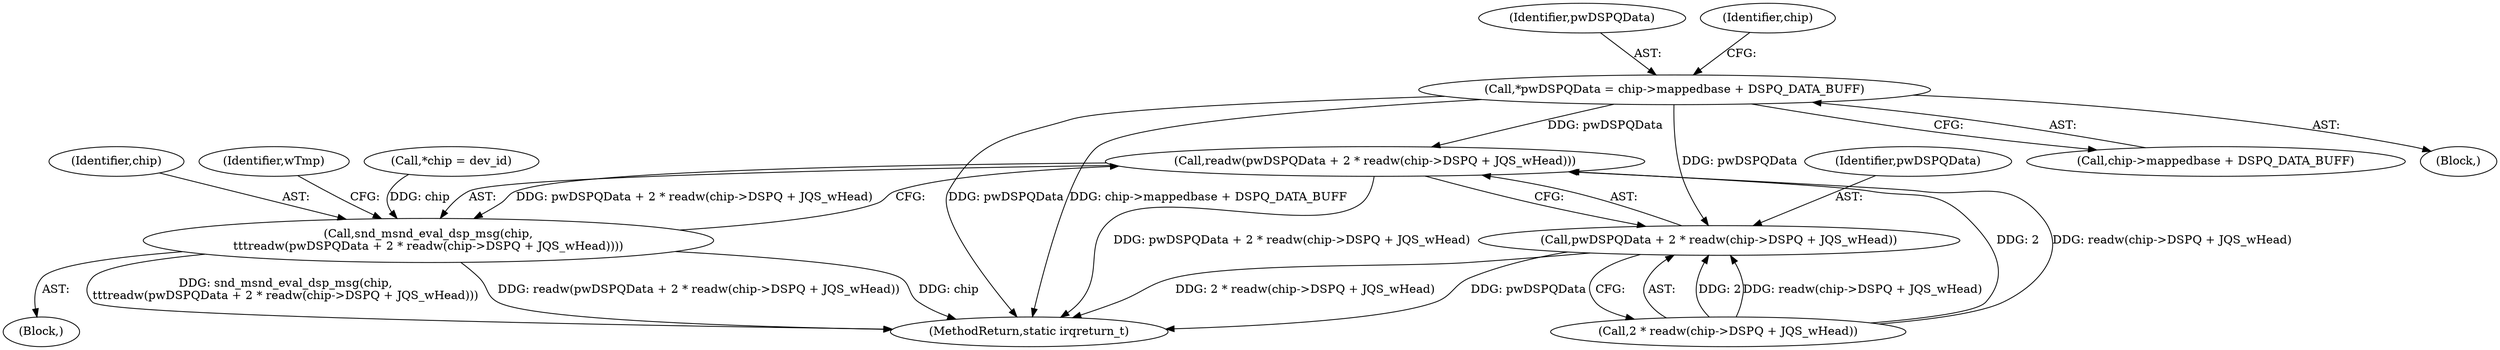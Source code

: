 digraph "1_linux_20e2b791796bd68816fa115f12be5320de2b8021_0@integer" {
"1000113" [label="(Call,*pwDSPQData = chip->mappedbase + DSPQ_DATA_BUFF)"];
"1000138" [label="(Call,readw(pwDSPQData + 2 * readw(chip->DSPQ + JQS_wHead)))"];
"1000136" [label="(Call,snd_msnd_eval_dsp_msg(chip,\n\t\t\treadw(pwDSPQData + 2 * readw(chip->DSPQ + JQS_wHead))))"];
"1000139" [label="(Call,pwDSPQData + 2 * readw(chip->DSPQ + JQS_wHead))"];
"1000141" [label="(Call,2 * readw(chip->DSPQ + JQS_wHead))"];
"1000114" [label="(Identifier,pwDSPQData)"];
"1000115" [label="(Call,chip->mappedbase + DSPQ_DATA_BUFF)"];
"1000137" [label="(Identifier,chip)"];
"1000150" [label="(Identifier,wTmp)"];
"1000139" [label="(Call,pwDSPQData + 2 * readw(chip->DSPQ + JQS_wHead))"];
"1000113" [label="(Call,*pwDSPQData = chip->mappedbase + DSPQ_DATA_BUFF)"];
"1000125" [label="(Identifier,chip)"];
"1000140" [label="(Identifier,pwDSPQData)"];
"1000136" [label="(Call,snd_msnd_eval_dsp_msg(chip,\n\t\t\treadw(pwDSPQData + 2 * readw(chip->DSPQ + JQS_wHead))))"];
"1000134" [label="(Block,)"];
"1000109" [label="(Call,*chip = dev_id)"];
"1000191" [label="(MethodReturn,static irqreturn_t)"];
"1000107" [label="(Block,)"];
"1000138" [label="(Call,readw(pwDSPQData + 2 * readw(chip->DSPQ + JQS_wHead)))"];
"1000113" -> "1000107"  [label="AST: "];
"1000113" -> "1000115"  [label="CFG: "];
"1000114" -> "1000113"  [label="AST: "];
"1000115" -> "1000113"  [label="AST: "];
"1000125" -> "1000113"  [label="CFG: "];
"1000113" -> "1000191"  [label="DDG: pwDSPQData"];
"1000113" -> "1000191"  [label="DDG: chip->mappedbase + DSPQ_DATA_BUFF"];
"1000113" -> "1000138"  [label="DDG: pwDSPQData"];
"1000113" -> "1000139"  [label="DDG: pwDSPQData"];
"1000138" -> "1000136"  [label="AST: "];
"1000138" -> "1000139"  [label="CFG: "];
"1000139" -> "1000138"  [label="AST: "];
"1000136" -> "1000138"  [label="CFG: "];
"1000138" -> "1000191"  [label="DDG: pwDSPQData + 2 * readw(chip->DSPQ + JQS_wHead)"];
"1000138" -> "1000136"  [label="DDG: pwDSPQData + 2 * readw(chip->DSPQ + JQS_wHead)"];
"1000141" -> "1000138"  [label="DDG: 2"];
"1000141" -> "1000138"  [label="DDG: readw(chip->DSPQ + JQS_wHead)"];
"1000136" -> "1000134"  [label="AST: "];
"1000137" -> "1000136"  [label="AST: "];
"1000150" -> "1000136"  [label="CFG: "];
"1000136" -> "1000191"  [label="DDG: snd_msnd_eval_dsp_msg(chip,\n\t\t\treadw(pwDSPQData + 2 * readw(chip->DSPQ + JQS_wHead)))"];
"1000136" -> "1000191"  [label="DDG: readw(pwDSPQData + 2 * readw(chip->DSPQ + JQS_wHead))"];
"1000136" -> "1000191"  [label="DDG: chip"];
"1000109" -> "1000136"  [label="DDG: chip"];
"1000139" -> "1000141"  [label="CFG: "];
"1000140" -> "1000139"  [label="AST: "];
"1000141" -> "1000139"  [label="AST: "];
"1000139" -> "1000191"  [label="DDG: 2 * readw(chip->DSPQ + JQS_wHead)"];
"1000139" -> "1000191"  [label="DDG: pwDSPQData"];
"1000141" -> "1000139"  [label="DDG: 2"];
"1000141" -> "1000139"  [label="DDG: readw(chip->DSPQ + JQS_wHead)"];
}
